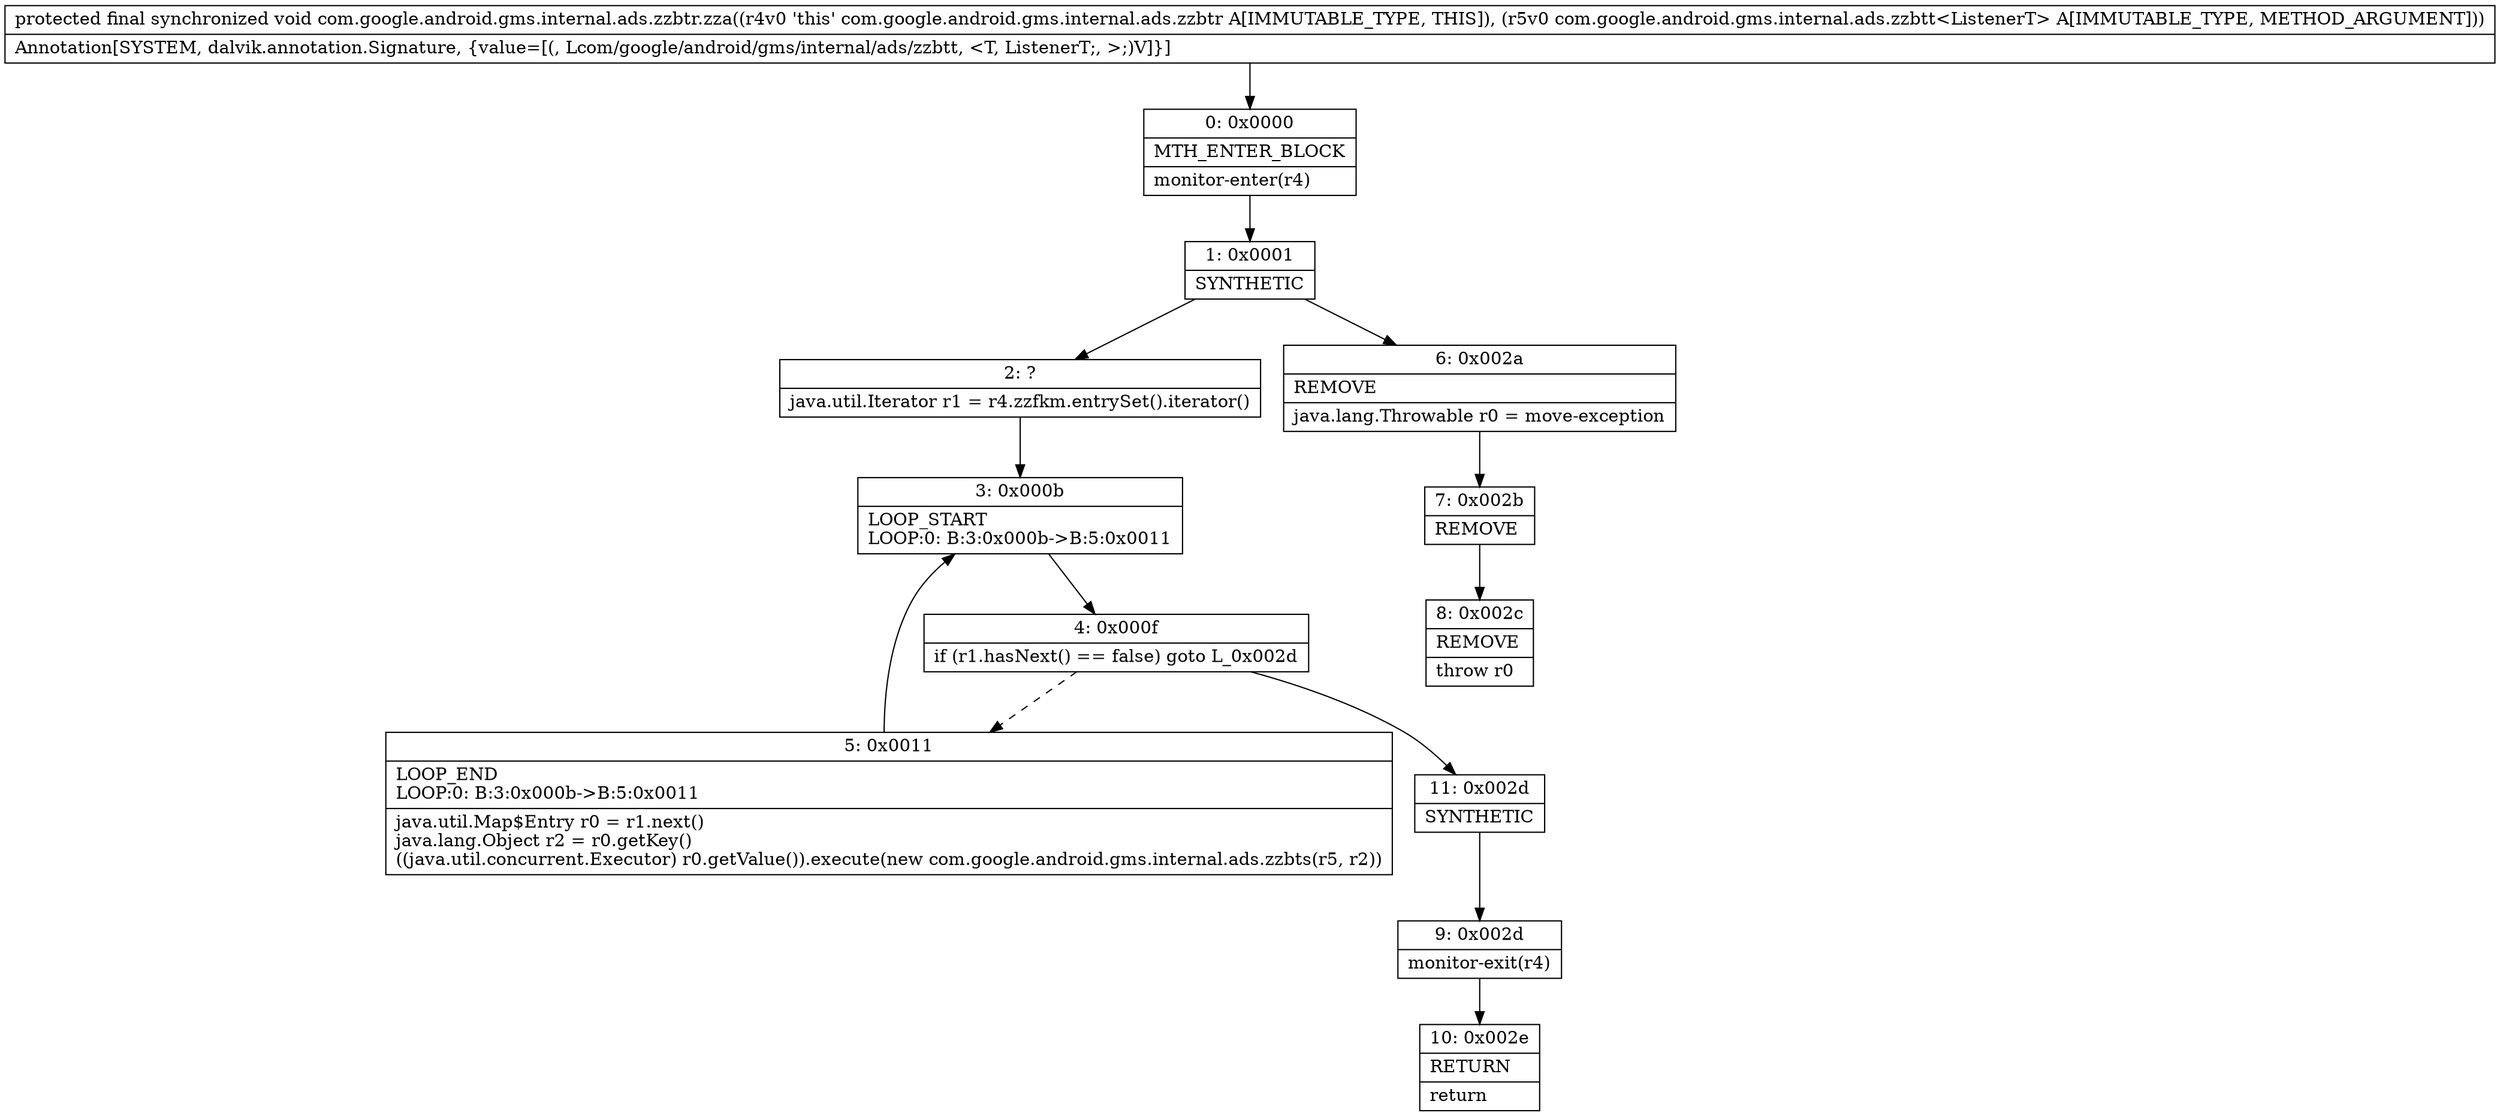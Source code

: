 digraph "CFG forcom.google.android.gms.internal.ads.zzbtr.zza(Lcom\/google\/android\/gms\/internal\/ads\/zzbtt;)V" {
Node_0 [shape=record,label="{0\:\ 0x0000|MTH_ENTER_BLOCK\l|monitor\-enter(r4)\l}"];
Node_1 [shape=record,label="{1\:\ 0x0001|SYNTHETIC\l}"];
Node_2 [shape=record,label="{2\:\ ?|java.util.Iterator r1 = r4.zzfkm.entrySet().iterator()\l}"];
Node_3 [shape=record,label="{3\:\ 0x000b|LOOP_START\lLOOP:0: B:3:0x000b\-\>B:5:0x0011\l}"];
Node_4 [shape=record,label="{4\:\ 0x000f|if (r1.hasNext() == false) goto L_0x002d\l}"];
Node_5 [shape=record,label="{5\:\ 0x0011|LOOP_END\lLOOP:0: B:3:0x000b\-\>B:5:0x0011\l|java.util.Map$Entry r0 = r1.next()\ljava.lang.Object r2 = r0.getKey()\l((java.util.concurrent.Executor) r0.getValue()).execute(new com.google.android.gms.internal.ads.zzbts(r5, r2))\l}"];
Node_6 [shape=record,label="{6\:\ 0x002a|REMOVE\l|java.lang.Throwable r0 = move\-exception\l}"];
Node_7 [shape=record,label="{7\:\ 0x002b|REMOVE\l}"];
Node_8 [shape=record,label="{8\:\ 0x002c|REMOVE\l|throw r0\l}"];
Node_9 [shape=record,label="{9\:\ 0x002d|monitor\-exit(r4)\l}"];
Node_10 [shape=record,label="{10\:\ 0x002e|RETURN\l|return\l}"];
Node_11 [shape=record,label="{11\:\ 0x002d|SYNTHETIC\l}"];
MethodNode[shape=record,label="{protected final synchronized void com.google.android.gms.internal.ads.zzbtr.zza((r4v0 'this' com.google.android.gms.internal.ads.zzbtr A[IMMUTABLE_TYPE, THIS]), (r5v0 com.google.android.gms.internal.ads.zzbtt\<ListenerT\> A[IMMUTABLE_TYPE, METHOD_ARGUMENT]))  | Annotation[SYSTEM, dalvik.annotation.Signature, \{value=[(, Lcom\/google\/android\/gms\/internal\/ads\/zzbtt, \<T, ListenerT;, \>;)V]\}]\l}"];
MethodNode -> Node_0;
Node_0 -> Node_1;
Node_1 -> Node_2;
Node_1 -> Node_6;
Node_2 -> Node_3;
Node_3 -> Node_4;
Node_4 -> Node_5[style=dashed];
Node_4 -> Node_11;
Node_5 -> Node_3;
Node_6 -> Node_7;
Node_7 -> Node_8;
Node_9 -> Node_10;
Node_11 -> Node_9;
}

